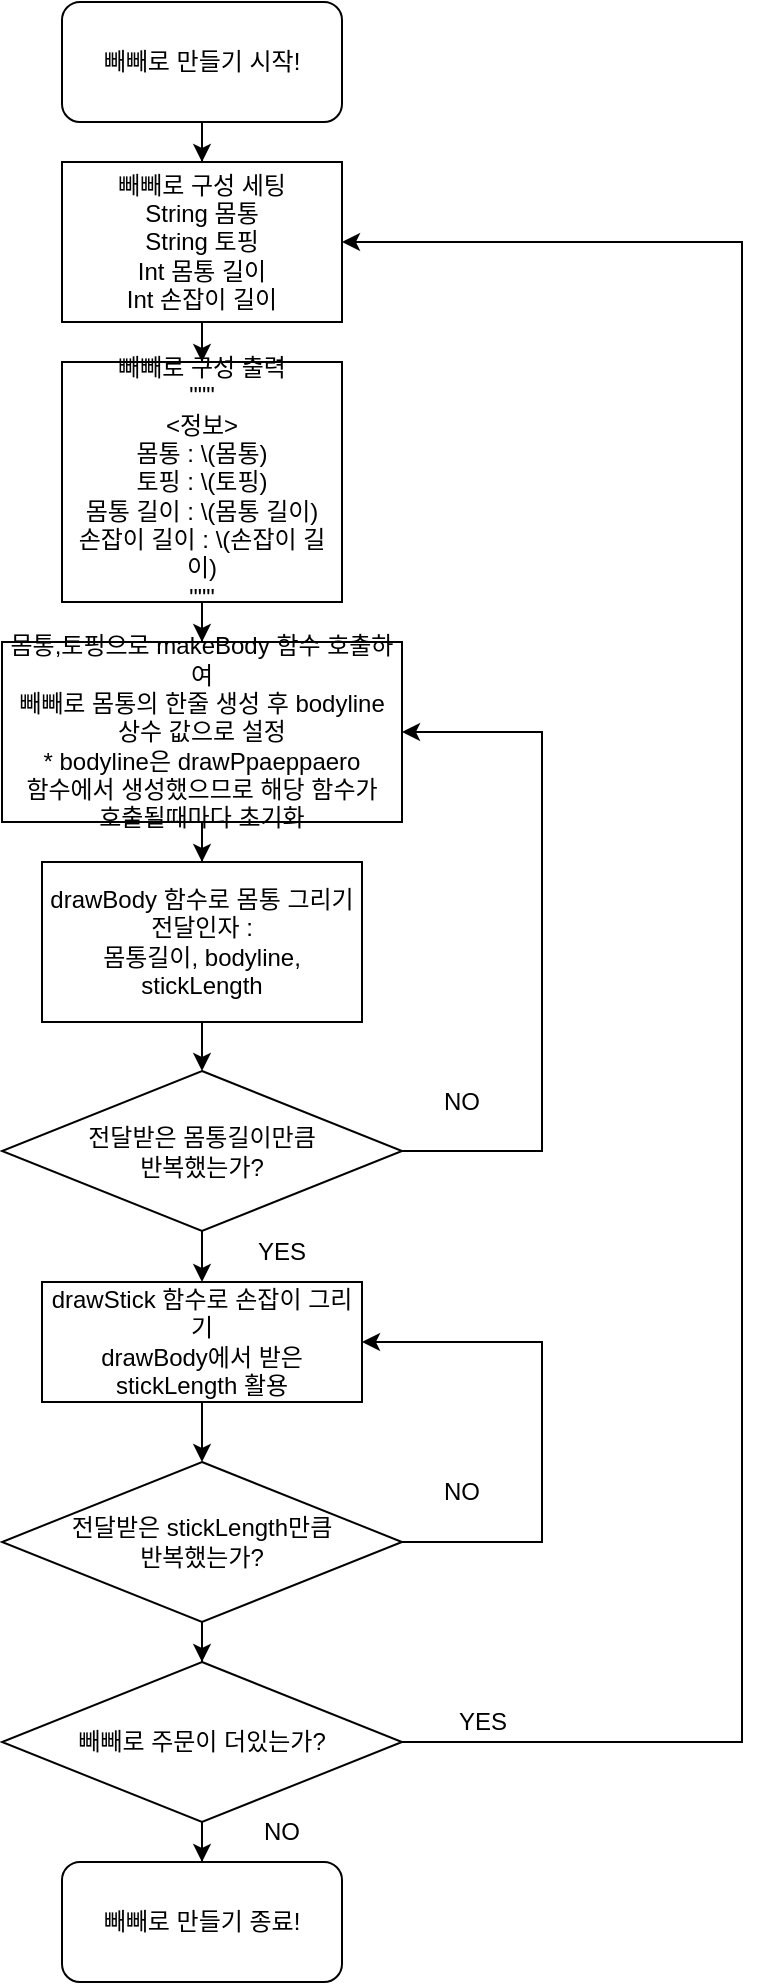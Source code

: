 <mxfile version="20.8.23" type="device"><diagram name="페이지-1" id="zSehdDk62ywUgoeWT7X4"><mxGraphModel dx="1705" dy="1155" grid="1" gridSize="10" guides="1" tooltips="1" connect="1" arrows="1" fold="1" page="1" pageScale="1" pageWidth="827" pageHeight="1169" math="0" shadow="0"><root><mxCell id="0"/><mxCell id="1" parent="0"/><mxCell id="3MM2Nm3bSSz-j9Rp2Nq0-4" value="" style="edgeStyle=orthogonalEdgeStyle;rounded=0;orthogonalLoop=1;jettySize=auto;html=1;" edge="1" parent="1" source="3MM2Nm3bSSz-j9Rp2Nq0-1" target="3MM2Nm3bSSz-j9Rp2Nq0-2"><mxGeometry relative="1" as="geometry"/></mxCell><mxCell id="3MM2Nm3bSSz-j9Rp2Nq0-1" value="빼빼로 만들기 시작!" style="rounded=1;whiteSpace=wrap;html=1;" vertex="1" parent="1"><mxGeometry x="180" y="50" width="140" height="60" as="geometry"/></mxCell><mxCell id="3MM2Nm3bSSz-j9Rp2Nq0-5" value="" style="edgeStyle=orthogonalEdgeStyle;rounded=0;orthogonalLoop=1;jettySize=auto;html=1;" edge="1" parent="1" source="3MM2Nm3bSSz-j9Rp2Nq0-2" target="3MM2Nm3bSSz-j9Rp2Nq0-3"><mxGeometry relative="1" as="geometry"/></mxCell><mxCell id="3MM2Nm3bSSz-j9Rp2Nq0-2" value="빼빼로 구성 세팅&lt;br&gt;String 몸통&lt;br&gt;String 토핑&lt;br&gt;Int 몸통 길이&lt;br&gt;Int 손잡이 길이" style="rounded=0;whiteSpace=wrap;html=1;" vertex="1" parent="1"><mxGeometry x="180" y="130" width="140" height="80" as="geometry"/></mxCell><mxCell id="3MM2Nm3bSSz-j9Rp2Nq0-8" value="" style="edgeStyle=orthogonalEdgeStyle;rounded=0;orthogonalLoop=1;jettySize=auto;html=1;" edge="1" parent="1" source="3MM2Nm3bSSz-j9Rp2Nq0-3" target="3MM2Nm3bSSz-j9Rp2Nq0-7"><mxGeometry relative="1" as="geometry"/></mxCell><mxCell id="3MM2Nm3bSSz-j9Rp2Nq0-3" value="빼빼로 구성 출력&lt;br&gt;&quot;&quot;&quot;&lt;br&gt;&amp;lt;정보&amp;gt;&lt;br&gt;몸통 : \(몸통)&lt;br style=&quot;border-color: var(--border-color);&quot;&gt;토핑 : \(토핑)&lt;br style=&quot;border-color: var(--border-color);&quot;&gt;몸통 길이 : \(몸통 길이)&lt;br style=&quot;border-color: var(--border-color);&quot;&gt;손잡이 길이 : \(손잡이 길이)&lt;br&gt;&quot;&quot;&quot;" style="rounded=0;whiteSpace=wrap;html=1;" vertex="1" parent="1"><mxGeometry x="180" y="230" width="140" height="120" as="geometry"/></mxCell><mxCell id="3MM2Nm3bSSz-j9Rp2Nq0-10" value="" style="edgeStyle=orthogonalEdgeStyle;rounded=0;orthogonalLoop=1;jettySize=auto;html=1;" edge="1" parent="1" source="3MM2Nm3bSSz-j9Rp2Nq0-7" target="3MM2Nm3bSSz-j9Rp2Nq0-9"><mxGeometry relative="1" as="geometry"/></mxCell><mxCell id="3MM2Nm3bSSz-j9Rp2Nq0-7" value="몸통,토핑으로 makeBody 함수 호출하여&lt;br&gt;빼빼로 몸통의 한줄 생성 후&amp;nbsp;bodyline&lt;br&gt;상수 값으로 설정&lt;br&gt;* bodyline은 drawPpaeppaero&lt;br&gt;함수에서 생성했으므로 해당 함수가&lt;br&gt;호출될때마다 초기화" style="rounded=0;whiteSpace=wrap;html=1;" vertex="1" parent="1"><mxGeometry x="150" y="370" width="200" height="90" as="geometry"/></mxCell><mxCell id="3MM2Nm3bSSz-j9Rp2Nq0-12" value="" style="edgeStyle=orthogonalEdgeStyle;rounded=0;orthogonalLoop=1;jettySize=auto;html=1;" edge="1" parent="1" source="3MM2Nm3bSSz-j9Rp2Nq0-9" target="3MM2Nm3bSSz-j9Rp2Nq0-11"><mxGeometry relative="1" as="geometry"/></mxCell><mxCell id="3MM2Nm3bSSz-j9Rp2Nq0-9" value="drawBody 함수로 몸통 그리기&lt;br&gt;전달인자 : &lt;br&gt;몸통길이, bodyline, stickLength" style="rounded=0;whiteSpace=wrap;html=1;" vertex="1" parent="1"><mxGeometry x="170" y="480" width="160" height="80" as="geometry"/></mxCell><mxCell id="3MM2Nm3bSSz-j9Rp2Nq0-15" style="edgeStyle=orthogonalEdgeStyle;rounded=0;orthogonalLoop=1;jettySize=auto;html=1;entryX=1;entryY=0.5;entryDx=0;entryDy=0;exitX=1;exitY=0.5;exitDx=0;exitDy=0;" edge="1" parent="1" source="3MM2Nm3bSSz-j9Rp2Nq0-11" target="3MM2Nm3bSSz-j9Rp2Nq0-7"><mxGeometry relative="1" as="geometry"><Array as="points"><mxPoint x="420" y="625"/><mxPoint x="420" y="415"/></Array></mxGeometry></mxCell><mxCell id="3MM2Nm3bSSz-j9Rp2Nq0-18" value="" style="edgeStyle=orthogonalEdgeStyle;rounded=0;orthogonalLoop=1;jettySize=auto;html=1;" edge="1" parent="1" source="3MM2Nm3bSSz-j9Rp2Nq0-11" target="3MM2Nm3bSSz-j9Rp2Nq0-17"><mxGeometry relative="1" as="geometry"/></mxCell><mxCell id="3MM2Nm3bSSz-j9Rp2Nq0-11" value="전달받은 몸통길이만큼&lt;br&gt;반복했는가?" style="rhombus;whiteSpace=wrap;html=1;" vertex="1" parent="1"><mxGeometry x="150" y="584.5" width="200" height="80" as="geometry"/></mxCell><mxCell id="3MM2Nm3bSSz-j9Rp2Nq0-16" value="NO" style="text;html=1;strokeColor=none;fillColor=none;align=center;verticalAlign=middle;whiteSpace=wrap;rounded=0;" vertex="1" parent="1"><mxGeometry x="350" y="585" width="60" height="30" as="geometry"/></mxCell><mxCell id="3MM2Nm3bSSz-j9Rp2Nq0-20" value="" style="edgeStyle=orthogonalEdgeStyle;rounded=0;orthogonalLoop=1;jettySize=auto;html=1;" edge="1" parent="1" source="3MM2Nm3bSSz-j9Rp2Nq0-17" target="3MM2Nm3bSSz-j9Rp2Nq0-19"><mxGeometry relative="1" as="geometry"/></mxCell><mxCell id="3MM2Nm3bSSz-j9Rp2Nq0-17" value="drawStick 함수로 손잡이 그리기&lt;br&gt;drawBody에서 받은 stickLength 활용" style="whiteSpace=wrap;html=1;" vertex="1" parent="1"><mxGeometry x="170" y="690" width="160" height="60" as="geometry"/></mxCell><mxCell id="3MM2Nm3bSSz-j9Rp2Nq0-21" style="edgeStyle=orthogonalEdgeStyle;rounded=0;orthogonalLoop=1;jettySize=auto;html=1;entryX=1;entryY=0.5;entryDx=0;entryDy=0;exitX=1;exitY=0.5;exitDx=0;exitDy=0;" edge="1" parent="1" source="3MM2Nm3bSSz-j9Rp2Nq0-19" target="3MM2Nm3bSSz-j9Rp2Nq0-17"><mxGeometry relative="1" as="geometry"><Array as="points"><mxPoint x="420" y="820"/><mxPoint x="420" y="720"/></Array></mxGeometry></mxCell><mxCell id="3MM2Nm3bSSz-j9Rp2Nq0-32" value="" style="edgeStyle=orthogonalEdgeStyle;rounded=0;orthogonalLoop=1;jettySize=auto;html=1;" edge="1" parent="1" source="3MM2Nm3bSSz-j9Rp2Nq0-19" target="3MM2Nm3bSSz-j9Rp2Nq0-24"><mxGeometry relative="1" as="geometry"/></mxCell><mxCell id="3MM2Nm3bSSz-j9Rp2Nq0-19" value="전달받은 stickLength만큼&lt;br&gt;반복했는가?" style="rhombus;whiteSpace=wrap;html=1;" vertex="1" parent="1"><mxGeometry x="150" y="780" width="200" height="80" as="geometry"/></mxCell><mxCell id="3MM2Nm3bSSz-j9Rp2Nq0-22" value="NO" style="text;html=1;strokeColor=none;fillColor=none;align=center;verticalAlign=middle;whiteSpace=wrap;rounded=0;" vertex="1" parent="1"><mxGeometry x="350" y="780" width="60" height="30" as="geometry"/></mxCell><mxCell id="3MM2Nm3bSSz-j9Rp2Nq0-23" value="YES" style="text;html=1;strokeColor=none;fillColor=none;align=center;verticalAlign=middle;whiteSpace=wrap;rounded=0;" vertex="1" parent="1"><mxGeometry x="260" y="660" width="60" height="30" as="geometry"/></mxCell><mxCell id="3MM2Nm3bSSz-j9Rp2Nq0-30" style="edgeStyle=orthogonalEdgeStyle;rounded=0;orthogonalLoop=1;jettySize=auto;html=1;entryX=1;entryY=0.5;entryDx=0;entryDy=0;exitX=1;exitY=0.5;exitDx=0;exitDy=0;" edge="1" parent="1" source="3MM2Nm3bSSz-j9Rp2Nq0-24" target="3MM2Nm3bSSz-j9Rp2Nq0-2"><mxGeometry relative="1" as="geometry"><mxPoint x="520" y="300" as="targetPoint"/><Array as="points"><mxPoint x="520" y="920"/><mxPoint x="520" y="170"/></Array></mxGeometry></mxCell><mxCell id="3MM2Nm3bSSz-j9Rp2Nq0-34" value="" style="edgeStyle=orthogonalEdgeStyle;rounded=0;orthogonalLoop=1;jettySize=auto;html=1;" edge="1" parent="1" source="3MM2Nm3bSSz-j9Rp2Nq0-24" target="3MM2Nm3bSSz-j9Rp2Nq0-33"><mxGeometry relative="1" as="geometry"/></mxCell><mxCell id="3MM2Nm3bSSz-j9Rp2Nq0-24" value="빼빼로 주문이 더있는가?" style="rhombus;whiteSpace=wrap;html=1;" vertex="1" parent="1"><mxGeometry x="150" y="880" width="200" height="80" as="geometry"/></mxCell><mxCell id="3MM2Nm3bSSz-j9Rp2Nq0-31" value="YES" style="text;html=1;align=center;verticalAlign=middle;resizable=0;points=[];autosize=1;strokeColor=none;fillColor=none;" vertex="1" parent="1"><mxGeometry x="365" y="895" width="50" height="30" as="geometry"/></mxCell><mxCell id="3MM2Nm3bSSz-j9Rp2Nq0-33" value="빼빼로 만들기 종료!" style="rounded=1;whiteSpace=wrap;html=1;" vertex="1" parent="1"><mxGeometry x="180" y="980" width="140" height="60" as="geometry"/></mxCell><mxCell id="3MM2Nm3bSSz-j9Rp2Nq0-35" value="NO" style="text;html=1;strokeColor=none;fillColor=none;align=center;verticalAlign=middle;whiteSpace=wrap;rounded=0;" vertex="1" parent="1"><mxGeometry x="260" y="950" width="60" height="30" as="geometry"/></mxCell></root></mxGraphModel></diagram></mxfile>